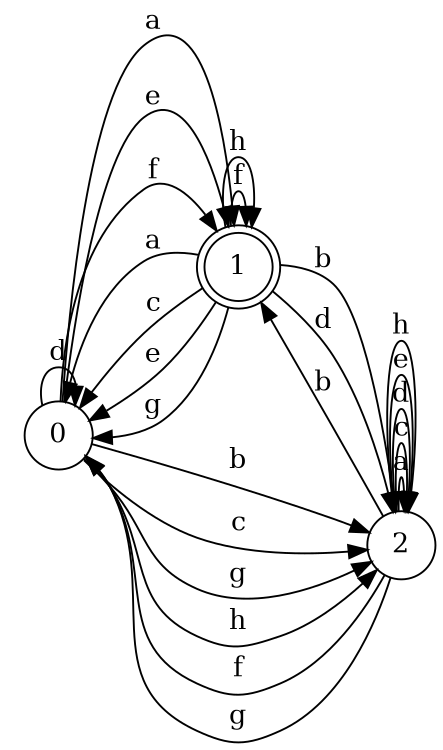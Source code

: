 digraph n3_4 {
__start0 [label="" shape="none"];

rankdir=LR;
size="8,5";

s0 [style="filled", color="black", fillcolor="white" shape="circle", label="0"];
s1 [style="rounded,filled", color="black", fillcolor="white" shape="doublecircle", label="1"];
s2 [style="filled", color="black", fillcolor="white" shape="circle", label="2"];
s0 -> s1 [label="a"];
s0 -> s2 [label="b"];
s0 -> s2 [label="c"];
s0 -> s0 [label="d"];
s0 -> s1 [label="e"];
s0 -> s1 [label="f"];
s0 -> s2 [label="g"];
s0 -> s2 [label="h"];
s1 -> s0 [label="a"];
s1 -> s2 [label="b"];
s1 -> s0 [label="c"];
s1 -> s2 [label="d"];
s1 -> s0 [label="e"];
s1 -> s1 [label="f"];
s1 -> s0 [label="g"];
s1 -> s1 [label="h"];
s2 -> s2 [label="a"];
s2 -> s1 [label="b"];
s2 -> s2 [label="c"];
s2 -> s2 [label="d"];
s2 -> s2 [label="e"];
s2 -> s0 [label="f"];
s2 -> s0 [label="g"];
s2 -> s2 [label="h"];

}